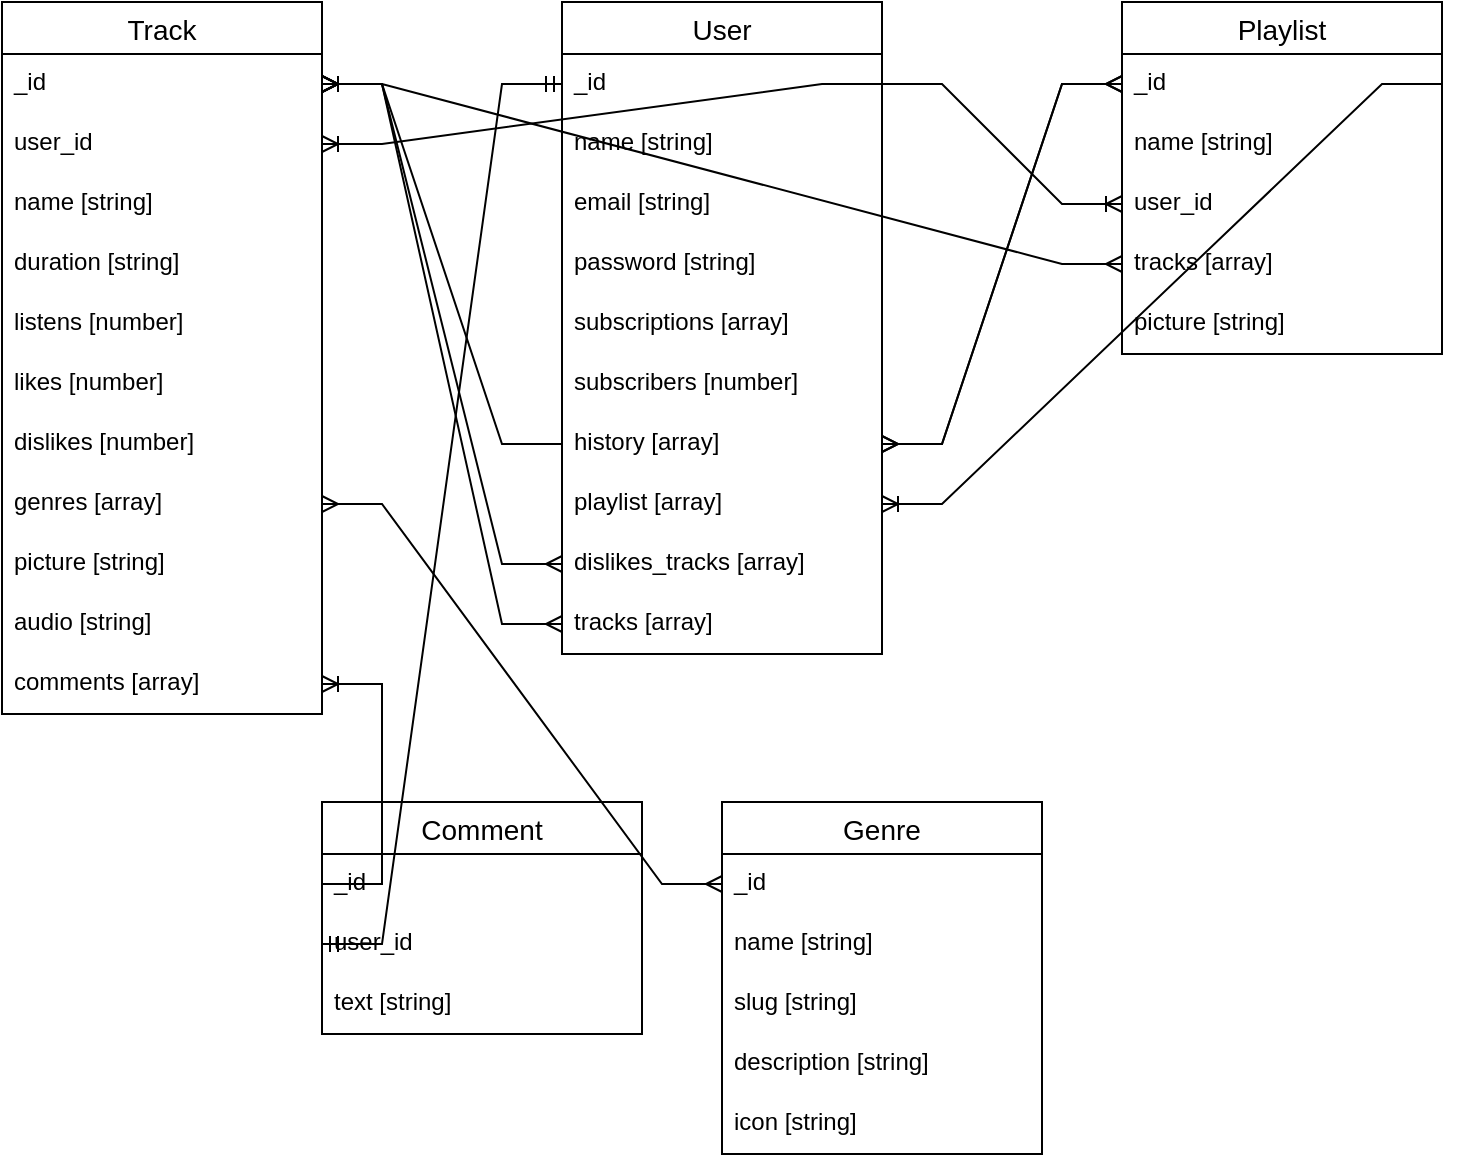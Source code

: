 <mxfile version="17.4.2" type="device"><diagram id="KdalG8iyvqtZdI9r4ZZa" name="Page-1"><mxGraphModel dx="1123" dy="754" grid="1" gridSize="10" guides="1" tooltips="1" connect="1" arrows="1" fold="1" page="1" pageScale="1" pageWidth="1000000000" pageHeight="1000000000" math="0" shadow="0"><root><mxCell id="0"/><mxCell id="1" parent="0"/><mxCell id="h2n9pdcWODGFT7dxStW0-1" value="Track" style="swimlane;fontStyle=0;childLayout=stackLayout;horizontal=1;startSize=26;horizontalStack=0;resizeParent=1;resizeParentMax=0;resizeLast=0;collapsible=1;marginBottom=0;align=center;fontSize=14;" parent="1" vertex="1"><mxGeometry x="600" y="680" width="160" height="356" as="geometry"/></mxCell><mxCell id="h2n9pdcWODGFT7dxStW0-2" value="_id" style="text;strokeColor=none;fillColor=none;spacingLeft=4;spacingRight=4;overflow=hidden;rotatable=0;points=[[0,0.5],[1,0.5]];portConstraint=eastwest;fontSize=12;" parent="h2n9pdcWODGFT7dxStW0-1" vertex="1"><mxGeometry y="26" width="160" height="30" as="geometry"/></mxCell><mxCell id="h2n9pdcWODGFT7dxStW0-5" value="user_id" style="text;strokeColor=none;fillColor=none;spacingLeft=4;spacingRight=4;overflow=hidden;rotatable=0;points=[[0,0.5],[1,0.5]];portConstraint=eastwest;fontSize=12;" parent="h2n9pdcWODGFT7dxStW0-1" vertex="1"><mxGeometry y="56" width="160" height="30" as="geometry"/></mxCell><mxCell id="h2n9pdcWODGFT7dxStW0-3" value="name [string]" style="text;strokeColor=none;fillColor=none;spacingLeft=4;spacingRight=4;overflow=hidden;rotatable=0;points=[[0,0.5],[1,0.5]];portConstraint=eastwest;fontSize=12;" parent="h2n9pdcWODGFT7dxStW0-1" vertex="1"><mxGeometry y="86" width="160" height="30" as="geometry"/></mxCell><mxCell id="h2n9pdcWODGFT7dxStW0-4" value="duration [string]" style="text;strokeColor=none;fillColor=none;spacingLeft=4;spacingRight=4;overflow=hidden;rotatable=0;points=[[0,0.5],[1,0.5]];portConstraint=eastwest;fontSize=12;" parent="h2n9pdcWODGFT7dxStW0-1" vertex="1"><mxGeometry y="116" width="160" height="30" as="geometry"/></mxCell><mxCell id="h2n9pdcWODGFT7dxStW0-6" value="listens [number]" style="text;strokeColor=none;fillColor=none;spacingLeft=4;spacingRight=4;overflow=hidden;rotatable=0;points=[[0,0.5],[1,0.5]];portConstraint=eastwest;fontSize=12;" parent="h2n9pdcWODGFT7dxStW0-1" vertex="1"><mxGeometry y="146" width="160" height="30" as="geometry"/></mxCell><mxCell id="h2n9pdcWODGFT7dxStW0-7" value="likes [number]" style="text;strokeColor=none;fillColor=none;spacingLeft=4;spacingRight=4;overflow=hidden;rotatable=0;points=[[0,0.5],[1,0.5]];portConstraint=eastwest;fontSize=12;" parent="h2n9pdcWODGFT7dxStW0-1" vertex="1"><mxGeometry y="176" width="160" height="30" as="geometry"/></mxCell><mxCell id="h2n9pdcWODGFT7dxStW0-43" value="dislikes [number]" style="text;strokeColor=none;fillColor=none;spacingLeft=4;spacingRight=4;overflow=hidden;rotatable=0;points=[[0,0.5],[1,0.5]];portConstraint=eastwest;fontSize=12;" parent="h2n9pdcWODGFT7dxStW0-1" vertex="1"><mxGeometry y="206" width="160" height="30" as="geometry"/></mxCell><mxCell id="h2n9pdcWODGFT7dxStW0-9" value="genres [array]" style="text;strokeColor=none;fillColor=none;spacingLeft=4;spacingRight=4;overflow=hidden;rotatable=0;points=[[0,0.5],[1,0.5]];portConstraint=eastwest;fontSize=12;" parent="h2n9pdcWODGFT7dxStW0-1" vertex="1"><mxGeometry y="236" width="160" height="30" as="geometry"/></mxCell><mxCell id="h2n9pdcWODGFT7dxStW0-26" value="picture [string]" style="text;strokeColor=none;fillColor=none;spacingLeft=4;spacingRight=4;overflow=hidden;rotatable=0;points=[[0,0.5],[1,0.5]];portConstraint=eastwest;fontSize=12;" parent="h2n9pdcWODGFT7dxStW0-1" vertex="1"><mxGeometry y="266" width="160" height="30" as="geometry"/></mxCell><mxCell id="h2n9pdcWODGFT7dxStW0-27" value="audio [string]" style="text;strokeColor=none;fillColor=none;spacingLeft=4;spacingRight=4;overflow=hidden;rotatable=0;points=[[0,0.5],[1,0.5]];portConstraint=eastwest;fontSize=12;" parent="h2n9pdcWODGFT7dxStW0-1" vertex="1"><mxGeometry y="296" width="160" height="30" as="geometry"/></mxCell><mxCell id="h2n9pdcWODGFT7dxStW0-25" value="comments [array]" style="text;strokeColor=none;fillColor=none;spacingLeft=4;spacingRight=4;overflow=hidden;rotatable=0;points=[[0,0.5],[1,0.5]];portConstraint=eastwest;fontSize=12;" parent="h2n9pdcWODGFT7dxStW0-1" vertex="1"><mxGeometry y="326" width="160" height="30" as="geometry"/></mxCell><mxCell id="h2n9pdcWODGFT7dxStW0-38" value="Comment" style="swimlane;fontStyle=0;childLayout=stackLayout;horizontal=1;startSize=26;horizontalStack=0;resizeParent=1;resizeParentMax=0;resizeLast=0;collapsible=1;marginBottom=0;align=center;fontSize=14;" parent="1" vertex="1"><mxGeometry x="760" y="1080" width="160" height="116" as="geometry"/></mxCell><mxCell id="h2n9pdcWODGFT7dxStW0-39" value="_id" style="text;strokeColor=none;fillColor=none;spacingLeft=4;spacingRight=4;overflow=hidden;rotatable=0;points=[[0,0.5],[1,0.5]];portConstraint=eastwest;fontSize=12;" parent="h2n9pdcWODGFT7dxStW0-38" vertex="1"><mxGeometry y="26" width="160" height="30" as="geometry"/></mxCell><mxCell id="h2n9pdcWODGFT7dxStW0-41" value="user_id" style="text;strokeColor=none;fillColor=none;spacingLeft=4;spacingRight=4;overflow=hidden;rotatable=0;points=[[0,0.5],[1,0.5]];portConstraint=eastwest;fontSize=12;" parent="h2n9pdcWODGFT7dxStW0-38" vertex="1"><mxGeometry y="56" width="160" height="30" as="geometry"/></mxCell><mxCell id="h2n9pdcWODGFT7dxStW0-42" value="text [string]" style="text;strokeColor=none;fillColor=none;spacingLeft=4;spacingRight=4;overflow=hidden;rotatable=0;points=[[0,0.5],[1,0.5]];portConstraint=eastwest;fontSize=12;" parent="h2n9pdcWODGFT7dxStW0-38" vertex="1"><mxGeometry y="86" width="160" height="30" as="geometry"/></mxCell><mxCell id="h2n9pdcWODGFT7dxStW0-44" value="User" style="swimlane;fontStyle=0;childLayout=stackLayout;horizontal=1;startSize=26;horizontalStack=0;resizeParent=1;resizeParentMax=0;resizeLast=0;collapsible=1;marginBottom=0;align=center;fontSize=14;" parent="1" vertex="1"><mxGeometry x="880" y="680" width="160" height="326" as="geometry"/></mxCell><mxCell id="h2n9pdcWODGFT7dxStW0-45" value="_id" style="text;strokeColor=none;fillColor=none;spacingLeft=4;spacingRight=4;overflow=hidden;rotatable=0;points=[[0,0.5],[1,0.5]];portConstraint=eastwest;fontSize=12;" parent="h2n9pdcWODGFT7dxStW0-44" vertex="1"><mxGeometry y="26" width="160" height="30" as="geometry"/></mxCell><mxCell id="h2n9pdcWODGFT7dxStW0-46" value="name [string]" style="text;strokeColor=none;fillColor=none;spacingLeft=4;spacingRight=4;overflow=hidden;rotatable=0;points=[[0,0.5],[1,0.5]];portConstraint=eastwest;fontSize=12;" parent="h2n9pdcWODGFT7dxStW0-44" vertex="1"><mxGeometry y="56" width="160" height="30" as="geometry"/></mxCell><mxCell id="h2n9pdcWODGFT7dxStW0-91" value="email [string]" style="text;strokeColor=none;fillColor=none;spacingLeft=4;spacingRight=4;overflow=hidden;rotatable=0;points=[[0,0.5],[1,0.5]];portConstraint=eastwest;fontSize=12;" parent="h2n9pdcWODGFT7dxStW0-44" vertex="1"><mxGeometry y="86" width="160" height="30" as="geometry"/></mxCell><mxCell id="h2n9pdcWODGFT7dxStW0-92" value="password [string]" style="text;strokeColor=none;fillColor=none;spacingLeft=4;spacingRight=4;overflow=hidden;rotatable=0;points=[[0,0.5],[1,0.5]];portConstraint=eastwest;fontSize=12;" parent="h2n9pdcWODGFT7dxStW0-44" vertex="1"><mxGeometry y="116" width="160" height="30" as="geometry"/></mxCell><mxCell id="h2n9pdcWODGFT7dxStW0-48" value="subscriptions [array]" style="text;strokeColor=none;fillColor=none;spacingLeft=4;spacingRight=4;overflow=hidden;rotatable=0;points=[[0,0.5],[1,0.5]];portConstraint=eastwest;fontSize=12;" parent="h2n9pdcWODGFT7dxStW0-44" vertex="1"><mxGeometry y="146" width="160" height="30" as="geometry"/></mxCell><mxCell id="h2n9pdcWODGFT7dxStW0-17" value="subscribers [number]" style="text;strokeColor=none;fillColor=none;spacingLeft=4;spacingRight=4;overflow=hidden;rotatable=0;points=[[0,0.5],[1,0.5]];portConstraint=eastwest;fontSize=12;" parent="h2n9pdcWODGFT7dxStW0-44" vertex="1"><mxGeometry y="176" width="160" height="30" as="geometry"/></mxCell><mxCell id="h2n9pdcWODGFT7dxStW0-52" value="history [array]" style="text;strokeColor=none;fillColor=none;spacingLeft=4;spacingRight=4;overflow=hidden;rotatable=0;points=[[0,0.5],[1,0.5]];portConstraint=eastwest;fontSize=12;" parent="h2n9pdcWODGFT7dxStW0-44" vertex="1"><mxGeometry y="206" width="160" height="30" as="geometry"/></mxCell><mxCell id="h2n9pdcWODGFT7dxStW0-53" value="playlist [array]" style="text;strokeColor=none;fillColor=none;spacingLeft=4;spacingRight=4;overflow=hidden;rotatable=0;points=[[0,0.5],[1,0.5]];portConstraint=eastwest;fontSize=12;" parent="h2n9pdcWODGFT7dxStW0-44" vertex="1"><mxGeometry y="236" width="160" height="30" as="geometry"/></mxCell><mxCell id="D8ae_QmP9RoEMvhYqubg-1" value="dislikes_tracks [array]" style="text;strokeColor=none;fillColor=none;spacingLeft=4;spacingRight=4;overflow=hidden;rotatable=0;points=[[0,0.5],[1,0.5]];portConstraint=eastwest;fontSize=12;" parent="h2n9pdcWODGFT7dxStW0-44" vertex="1"><mxGeometry y="266" width="160" height="30" as="geometry"/></mxCell><mxCell id="h2n9pdcWODGFT7dxStW0-18" value="tracks [array]" style="text;strokeColor=none;fillColor=none;spacingLeft=4;spacingRight=4;overflow=hidden;rotatable=0;points=[[0,0.5],[1,0.5]];portConstraint=eastwest;fontSize=12;" parent="h2n9pdcWODGFT7dxStW0-44" vertex="1"><mxGeometry y="296" width="160" height="30" as="geometry"/></mxCell><mxCell id="h2n9pdcWODGFT7dxStW0-56" value="Playlist" style="swimlane;fontStyle=0;childLayout=stackLayout;horizontal=1;startSize=26;horizontalStack=0;resizeParent=1;resizeParentMax=0;resizeLast=0;collapsible=1;marginBottom=0;align=center;fontSize=14;" parent="1" vertex="1"><mxGeometry x="1160" y="680" width="160" height="176" as="geometry"/></mxCell><mxCell id="h2n9pdcWODGFT7dxStW0-57" value="_id" style="text;strokeColor=none;fillColor=none;spacingLeft=4;spacingRight=4;overflow=hidden;rotatable=0;points=[[0,0.5],[1,0.5]];portConstraint=eastwest;fontSize=12;" parent="h2n9pdcWODGFT7dxStW0-56" vertex="1"><mxGeometry y="26" width="160" height="30" as="geometry"/></mxCell><mxCell id="lAQ8fkERZCduRzSlifh0-2" value="name [string]" style="text;strokeColor=none;fillColor=none;spacingLeft=4;spacingRight=4;overflow=hidden;rotatable=0;points=[[0,0.5],[1,0.5]];portConstraint=eastwest;fontSize=12;" parent="h2n9pdcWODGFT7dxStW0-56" vertex="1"><mxGeometry y="56" width="160" height="30" as="geometry"/></mxCell><mxCell id="h2n9pdcWODGFT7dxStW0-62" value="user_id" style="text;strokeColor=none;fillColor=none;spacingLeft=4;spacingRight=4;overflow=hidden;rotatable=0;points=[[0,0.5],[1,0.5]];portConstraint=eastwest;fontSize=12;" parent="h2n9pdcWODGFT7dxStW0-56" vertex="1"><mxGeometry y="86" width="160" height="30" as="geometry"/></mxCell><mxCell id="h2n9pdcWODGFT7dxStW0-58" value="tracks [array]" style="text;strokeColor=none;fillColor=none;spacingLeft=4;spacingRight=4;overflow=hidden;rotatable=0;points=[[0,0.5],[1,0.5]];portConstraint=eastwest;fontSize=12;" parent="h2n9pdcWODGFT7dxStW0-56" vertex="1"><mxGeometry y="116" width="160" height="30" as="geometry"/></mxCell><mxCell id="D8ae_QmP9RoEMvhYqubg-4" value="picture [string]" style="text;strokeColor=none;fillColor=none;spacingLeft=4;spacingRight=4;overflow=hidden;rotatable=0;points=[[0,0.5],[1,0.5]];portConstraint=eastwest;fontSize=12;" parent="h2n9pdcWODGFT7dxStW0-56" vertex="1"><mxGeometry y="146" width="160" height="30" as="geometry"/></mxCell><mxCell id="h2n9pdcWODGFT7dxStW0-66" value="" style="edgeStyle=entityRelationEdgeStyle;fontSize=12;html=1;endArrow=ERoneToMany;rounded=0;exitX=1;exitY=0.5;exitDx=0;exitDy=0;entryX=0;entryY=0.5;entryDx=0;entryDy=0;" parent="1" source="h2n9pdcWODGFT7dxStW0-45" target="h2n9pdcWODGFT7dxStW0-62" edge="1"><mxGeometry width="100" height="100" relative="1" as="geometry"><mxPoint x="1010" y="750" as="sourcePoint"/><mxPoint x="1110" y="650" as="targetPoint"/></mxGeometry></mxCell><mxCell id="h2n9pdcWODGFT7dxStW0-67" value="" style="edgeStyle=entityRelationEdgeStyle;fontSize=12;html=1;endArrow=ERmany;startArrow=ERmany;rounded=0;entryX=1;entryY=0.5;entryDx=0;entryDy=0;exitX=0;exitY=0.5;exitDx=0;exitDy=0;" parent="1" source="h2n9pdcWODGFT7dxStW0-58" target="h2n9pdcWODGFT7dxStW0-2" edge="1"><mxGeometry width="100" height="100" relative="1" as="geometry"><mxPoint x="1170" y="810" as="sourcePoint"/><mxPoint x="1270" y="710" as="targetPoint"/></mxGeometry></mxCell><mxCell id="h2n9pdcWODGFT7dxStW0-71" value="" style="edgeStyle=entityRelationEdgeStyle;fontSize=12;html=1;endArrow=ERmany;startArrow=ERmany;rounded=0;entryX=0;entryY=0.5;entryDx=0;entryDy=0;exitX=1;exitY=0.5;exitDx=0;exitDy=0;" parent="1" target="h2n9pdcWODGFT7dxStW0-57" edge="1"><mxGeometry width="100" height="100" relative="1" as="geometry"><mxPoint x="1040" y="901" as="sourcePoint"/><mxPoint x="1210" y="690" as="targetPoint"/></mxGeometry></mxCell><mxCell id="h2n9pdcWODGFT7dxStW0-73" value="" style="edgeStyle=entityRelationEdgeStyle;fontSize=12;html=1;endArrow=ERmany;startArrow=ERmany;rounded=0;entryX=0;entryY=0.5;entryDx=0;entryDy=0;exitX=1;exitY=0.5;exitDx=0;exitDy=0;" parent="1" target="h2n9pdcWODGFT7dxStW0-57" edge="1"><mxGeometry width="100" height="100" relative="1" as="geometry"><mxPoint x="1040" y="901" as="sourcePoint"/><mxPoint x="1110" y="660" as="targetPoint"/></mxGeometry></mxCell><mxCell id="h2n9pdcWODGFT7dxStW0-75" value="" style="edgeStyle=entityRelationEdgeStyle;fontSize=12;html=1;endArrow=ERmany;startArrow=ERmany;rounded=0;exitX=0;exitY=0.5;exitDx=0;exitDy=0;entryX=1;entryY=0.5;entryDx=0;entryDy=0;" parent="1" source="D8ae_QmP9RoEMvhYqubg-1" target="h2n9pdcWODGFT7dxStW0-2" edge="1"><mxGeometry width="100" height="100" relative="1" as="geometry"><mxPoint x="1130" y="870" as="sourcePoint"/><mxPoint x="1230" y="770" as="targetPoint"/></mxGeometry></mxCell><mxCell id="h2n9pdcWODGFT7dxStW0-79" value="" style="edgeStyle=entityRelationEdgeStyle;fontSize=12;html=1;endArrow=ERoneToMany;rounded=0;exitX=0;exitY=0.5;exitDx=0;exitDy=0;entryX=1;entryY=0.5;entryDx=0;entryDy=0;" parent="1" source="h2n9pdcWODGFT7dxStW0-52" target="h2n9pdcWODGFT7dxStW0-2" edge="1"><mxGeometry width="100" height="100" relative="1" as="geometry"><mxPoint x="830" y="970" as="sourcePoint"/><mxPoint x="810" y="890" as="targetPoint"/></mxGeometry></mxCell><mxCell id="h2n9pdcWODGFT7dxStW0-80" value="" style="edgeStyle=entityRelationEdgeStyle;fontSize=12;html=1;endArrow=ERoneToMany;rounded=0;exitX=1;exitY=0.5;exitDx=0;exitDy=0;entryX=1;entryY=0.5;entryDx=0;entryDy=0;" parent="1" source="h2n9pdcWODGFT7dxStW0-57" target="h2n9pdcWODGFT7dxStW0-53" edge="1"><mxGeometry width="100" height="100" relative="1" as="geometry"><mxPoint x="970" y="1000" as="sourcePoint"/><mxPoint x="1180" y="910" as="targetPoint"/></mxGeometry></mxCell><mxCell id="h2n9pdcWODGFT7dxStW0-86" value="" style="edgeStyle=entityRelationEdgeStyle;fontSize=12;html=1;endArrow=ERoneToMany;rounded=0;entryX=1;entryY=0.5;entryDx=0;entryDy=0;exitX=0;exitY=0.5;exitDx=0;exitDy=0;" parent="1" source="h2n9pdcWODGFT7dxStW0-39" target="h2n9pdcWODGFT7dxStW0-25" edge="1"><mxGeometry width="100" height="100" relative="1" as="geometry"><mxPoint x="820" y="1080" as="sourcePoint"/><mxPoint x="1070" y="900" as="targetPoint"/></mxGeometry></mxCell><mxCell id="h2n9pdcWODGFT7dxStW0-90" value="" style="edgeStyle=entityRelationEdgeStyle;fontSize=12;html=1;endArrow=ERmandOne;startArrow=ERmandOne;rounded=0;entryX=0;entryY=0.5;entryDx=0;entryDy=0;exitX=0;exitY=0.5;exitDx=0;exitDy=0;" parent="1" source="h2n9pdcWODGFT7dxStW0-41" target="h2n9pdcWODGFT7dxStW0-45" edge="1"><mxGeometry width="100" height="100" relative="1" as="geometry"><mxPoint x="970" y="1100" as="sourcePoint"/><mxPoint x="1070" y="1000" as="targetPoint"/></mxGeometry></mxCell><mxCell id="lAQ8fkERZCduRzSlifh0-1" value="" style="edgeStyle=entityRelationEdgeStyle;fontSize=12;html=1;endArrow=ERmany;startArrow=ERmany;rounded=0;entryX=0;entryY=0.5;entryDx=0;entryDy=0;exitX=1;exitY=0.5;exitDx=0;exitDy=0;" parent="1" source="h2n9pdcWODGFT7dxStW0-2" target="h2n9pdcWODGFT7dxStW0-18" edge="1"><mxGeometry width="100" height="100" relative="1" as="geometry"><mxPoint x="910" y="960" as="sourcePoint"/><mxPoint x="1010" y="860" as="targetPoint"/></mxGeometry></mxCell><mxCell id="D8ae_QmP9RoEMvhYqubg-3" value="" style="edgeStyle=entityRelationEdgeStyle;fontSize=12;html=1;endArrow=ERoneToMany;rounded=0;exitX=1;exitY=0.5;exitDx=0;exitDy=0;entryX=1;entryY=0.5;entryDx=0;entryDy=0;" parent="1" source="h2n9pdcWODGFT7dxStW0-45" target="h2n9pdcWODGFT7dxStW0-5" edge="1"><mxGeometry width="100" height="100" relative="1" as="geometry"><mxPoint x="1050" y="731" as="sourcePoint"/><mxPoint x="1170" y="791" as="targetPoint"/></mxGeometry></mxCell><mxCell id="0YdeOEH1G34IS37VQ1qt-1" value="Genre" style="swimlane;fontStyle=0;childLayout=stackLayout;horizontal=1;startSize=26;horizontalStack=0;resizeParent=1;resizeParentMax=0;resizeLast=0;collapsible=1;marginBottom=0;align=center;fontSize=14;" vertex="1" parent="1"><mxGeometry x="960" y="1080" width="160" height="176" as="geometry"/></mxCell><mxCell id="0YdeOEH1G34IS37VQ1qt-2" value="_id" style="text;strokeColor=none;fillColor=none;spacingLeft=4;spacingRight=4;overflow=hidden;rotatable=0;points=[[0,0.5],[1,0.5]];portConstraint=eastwest;fontSize=12;" vertex="1" parent="0YdeOEH1G34IS37VQ1qt-1"><mxGeometry y="26" width="160" height="30" as="geometry"/></mxCell><mxCell id="0YdeOEH1G34IS37VQ1qt-3" value="name [string]" style="text;strokeColor=none;fillColor=none;spacingLeft=4;spacingRight=4;overflow=hidden;rotatable=0;points=[[0,0.5],[1,0.5]];portConstraint=eastwest;fontSize=12;" vertex="1" parent="0YdeOEH1G34IS37VQ1qt-1"><mxGeometry y="56" width="160" height="30" as="geometry"/></mxCell><mxCell id="0YdeOEH1G34IS37VQ1qt-6" value="slug [string]" style="text;strokeColor=none;fillColor=none;spacingLeft=4;spacingRight=4;overflow=hidden;rotatable=0;points=[[0,0.5],[1,0.5]];portConstraint=eastwest;fontSize=12;" vertex="1" parent="0YdeOEH1G34IS37VQ1qt-1"><mxGeometry y="86" width="160" height="30" as="geometry"/></mxCell><mxCell id="0YdeOEH1G34IS37VQ1qt-4" value="description [string]" style="text;strokeColor=none;fillColor=none;spacingLeft=4;spacingRight=4;overflow=hidden;rotatable=0;points=[[0,0.5],[1,0.5]];portConstraint=eastwest;fontSize=12;" vertex="1" parent="0YdeOEH1G34IS37VQ1qt-1"><mxGeometry y="116" width="160" height="30" as="geometry"/></mxCell><mxCell id="0YdeOEH1G34IS37VQ1qt-7" value="icon [string]" style="text;strokeColor=none;fillColor=none;spacingLeft=4;spacingRight=4;overflow=hidden;rotatable=0;points=[[0,0.5],[1,0.5]];portConstraint=eastwest;fontSize=12;" vertex="1" parent="0YdeOEH1G34IS37VQ1qt-1"><mxGeometry y="146" width="160" height="30" as="geometry"/></mxCell><mxCell id="0YdeOEH1G34IS37VQ1qt-9" value="" style="edgeStyle=entityRelationEdgeStyle;fontSize=12;html=1;endArrow=ERmany;startArrow=ERmany;rounded=0;entryX=0;entryY=0.5;entryDx=0;entryDy=0;exitX=1;exitY=0.5;exitDx=0;exitDy=0;" edge="1" parent="1" source="h2n9pdcWODGFT7dxStW0-9" target="0YdeOEH1G34IS37VQ1qt-2"><mxGeometry width="100" height="100" relative="1" as="geometry"><mxPoint x="980" y="1060" as="sourcePoint"/><mxPoint x="1080" y="960" as="targetPoint"/></mxGeometry></mxCell></root></mxGraphModel></diagram></mxfile>